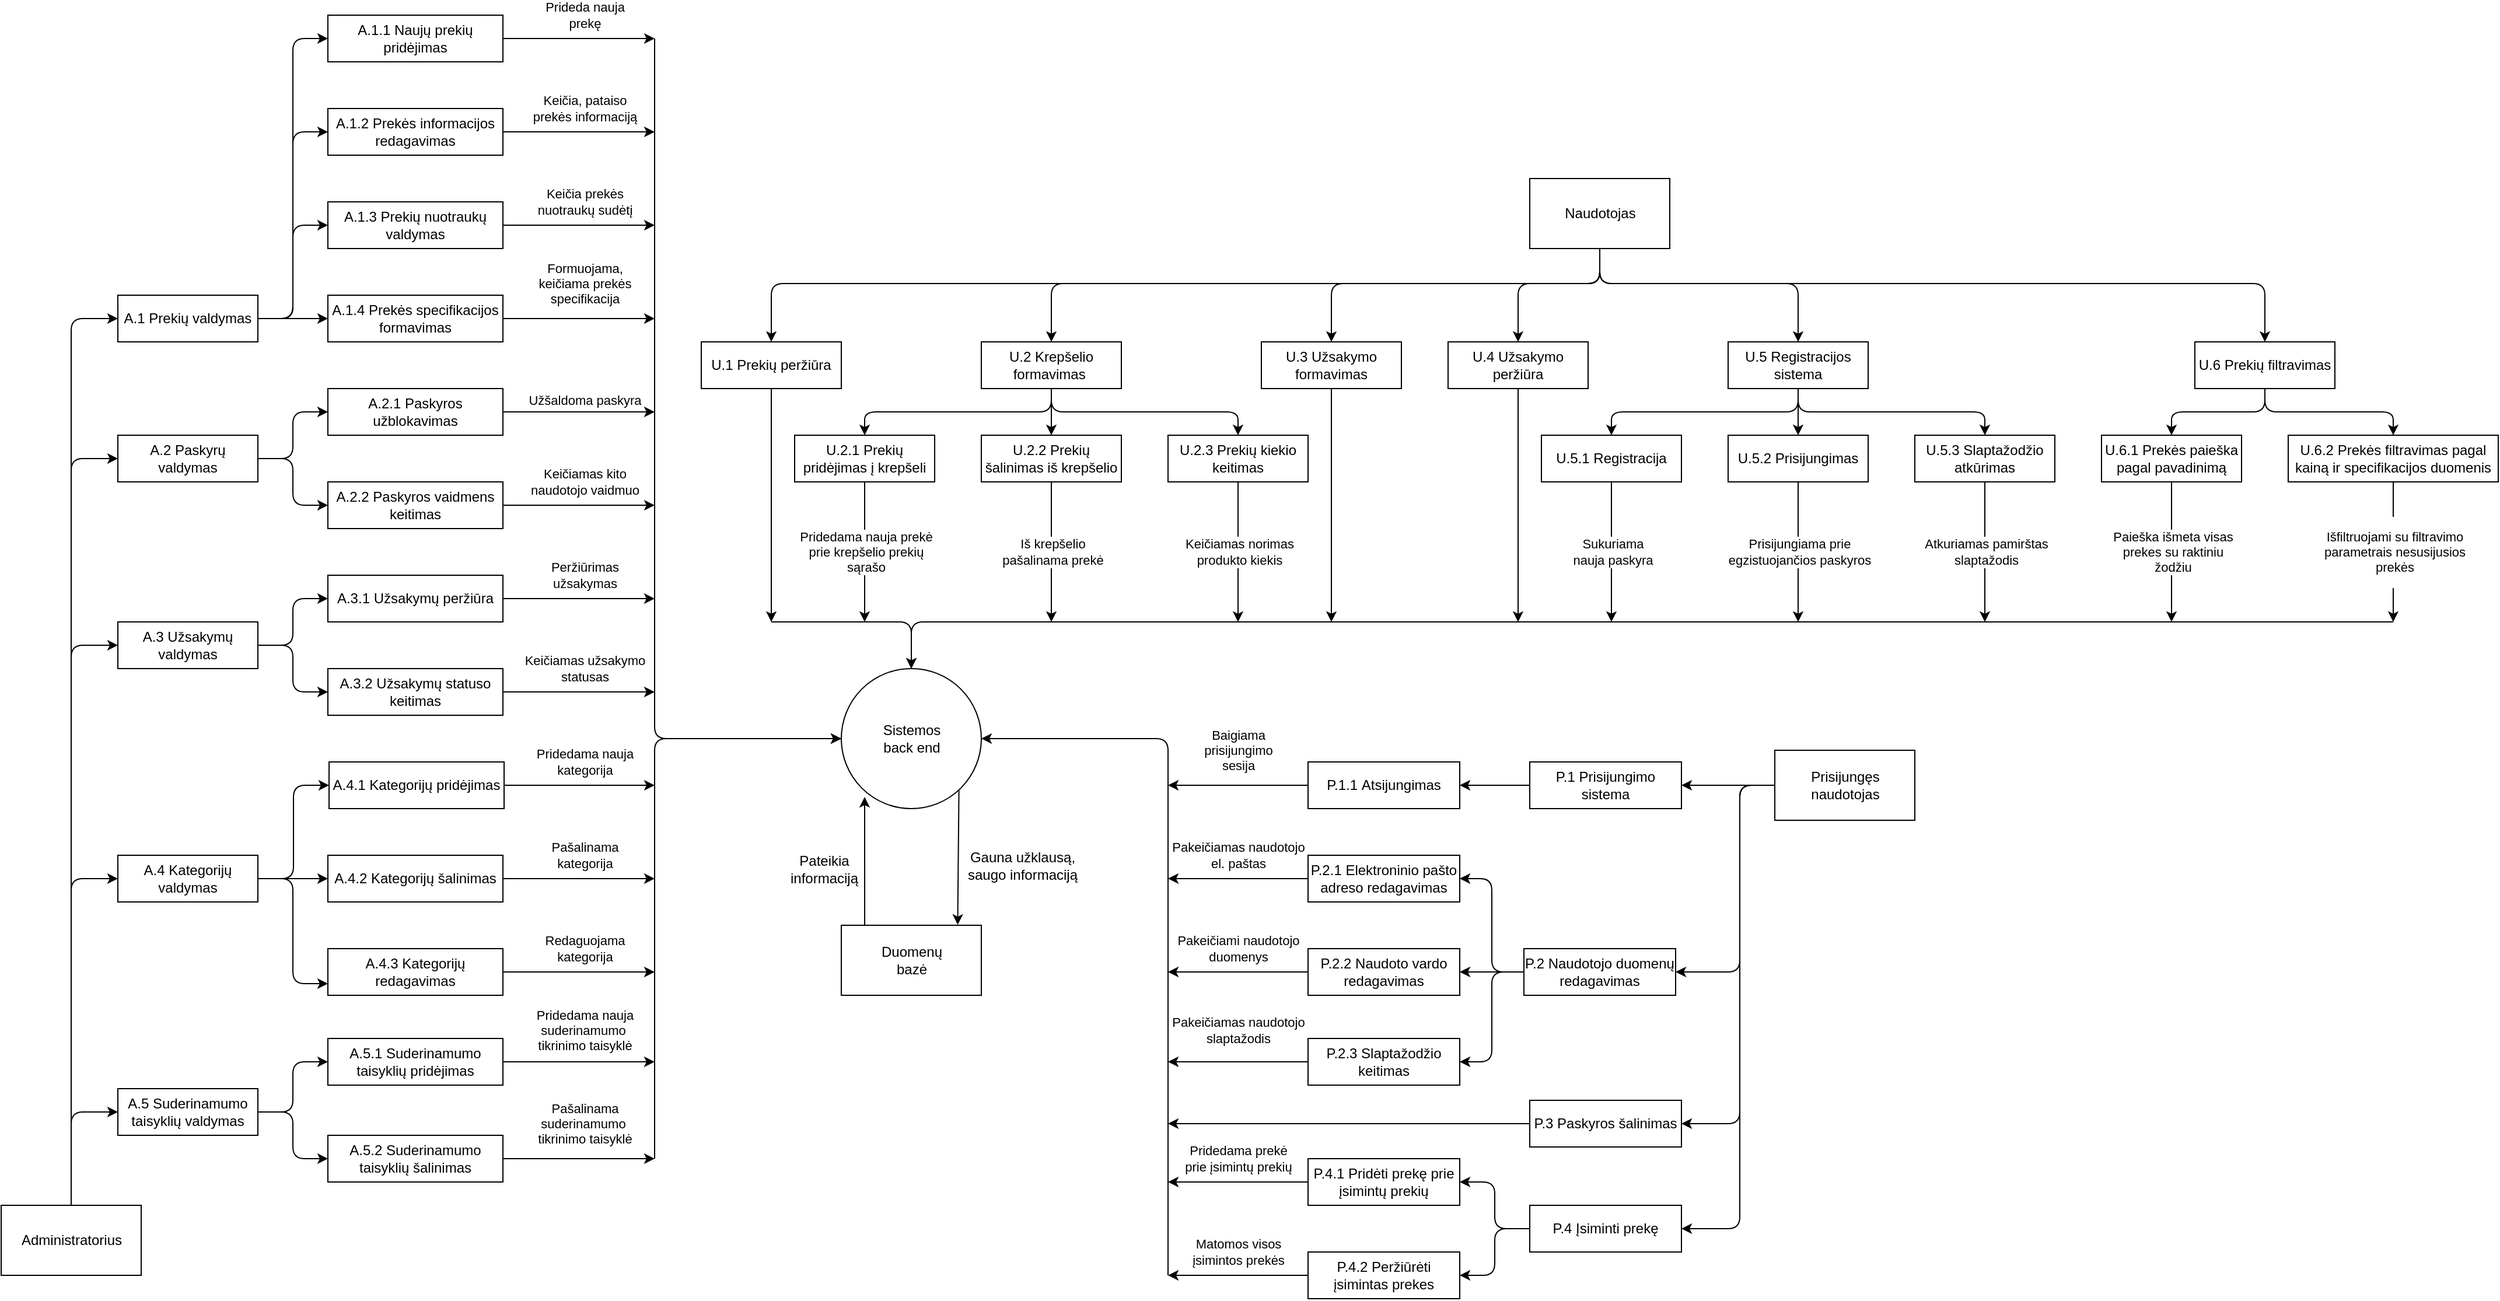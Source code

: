 <mxfile>
    <diagram id="mzO_CvgGdJ5bJuFoguiS" name="Page-1">
        <mxGraphModel dx="1483" dy="1537" grid="1" gridSize="10" guides="1" tooltips="1" connect="1" arrows="1" fold="1" page="1" pageScale="1" pageWidth="850" pageHeight="1100" math="0" shadow="0">
            <root>
                <mxCell id="0"/>
                <mxCell id="1" parent="0"/>
                <mxCell id="38" style="edgeStyle=orthogonalEdgeStyle;html=1;entryX=0;entryY=0.5;entryDx=0;entryDy=0;" parent="1" source="2" target="26" edge="1">
                    <mxGeometry relative="1" as="geometry"/>
                </mxCell>
                <mxCell id="39" style="edgeStyle=orthogonalEdgeStyle;html=1;entryX=0;entryY=0.5;entryDx=0;entryDy=0;" parent="1" source="2" target="27" edge="1">
                    <mxGeometry relative="1" as="geometry"/>
                </mxCell>
                <mxCell id="40" style="edgeStyle=orthogonalEdgeStyle;html=1;" parent="1" source="2" target="28" edge="1">
                    <mxGeometry relative="1" as="geometry">
                        <Array as="points">
                            <mxPoint x="-420" y="140"/>
                        </Array>
                    </mxGeometry>
                </mxCell>
                <mxCell id="41" style="edgeStyle=orthogonalEdgeStyle;html=1;entryX=0;entryY=0.5;entryDx=0;entryDy=0;" parent="1" source="2" target="30" edge="1">
                    <mxGeometry relative="1" as="geometry"/>
                </mxCell>
                <mxCell id="42" style="edgeStyle=orthogonalEdgeStyle;html=1;entryX=0;entryY=0.5;entryDx=0;entryDy=0;" parent="1" source="2" target="29" edge="1">
                    <mxGeometry relative="1" as="geometry"/>
                </mxCell>
                <mxCell id="2" value="Administratorius" style="html=1;dashed=0;whitespace=wrap;rounded=0;" parent="1" vertex="1">
                    <mxGeometry x="-480" y="620" width="120" height="60" as="geometry"/>
                </mxCell>
                <mxCell id="16" style="edgeStyle=none;html=1;exitX=0.84;exitY=0.869;exitDx=0;exitDy=0;entryX=0.831;entryY=-0.007;entryDx=0;entryDy=0;entryPerimeter=0;exitPerimeter=0;rounded=0;" parent="1" source="3" target="14" edge="1">
                    <mxGeometry relative="1" as="geometry"/>
                </mxCell>
                <mxCell id="3" value="Sistemos&lt;br&gt;back end" style="shape=ellipse;html=1;dashed=0;whitespace=wrap;aspect=fixed;perimeter=ellipsePerimeter;rounded=0;" parent="1" vertex="1">
                    <mxGeometry x="240" y="160" width="120" height="120" as="geometry"/>
                </mxCell>
                <mxCell id="78" style="edgeStyle=orthogonalEdgeStyle;html=1;entryX=1;entryY=0.5;entryDx=0;entryDy=0;" parent="1" source="5" target="70" edge="1">
                    <mxGeometry relative="1" as="geometry">
                        <Array as="points">
                            <mxPoint x="1010" y="260"/>
                        </Array>
                    </mxGeometry>
                </mxCell>
                <mxCell id="79" style="edgeStyle=orthogonalEdgeStyle;html=1;entryX=1;entryY=0.5;entryDx=0;entryDy=0;" parent="1" source="5" target="71" edge="1">
                    <mxGeometry relative="1" as="geometry">
                        <Array as="points">
                            <mxPoint x="1010" y="260"/>
                            <mxPoint x="1010" y="420"/>
                        </Array>
                    </mxGeometry>
                </mxCell>
                <mxCell id="80" style="edgeStyle=orthogonalEdgeStyle;html=1;entryX=1;entryY=0.5;entryDx=0;entryDy=0;" parent="1" source="5" target="72" edge="1">
                    <mxGeometry relative="1" as="geometry">
                        <Array as="points">
                            <mxPoint x="1010" y="260"/>
                            <mxPoint x="1010" y="550"/>
                        </Array>
                    </mxGeometry>
                </mxCell>
                <mxCell id="81" style="edgeStyle=orthogonalEdgeStyle;html=1;entryX=1;entryY=0.5;entryDx=0;entryDy=0;" parent="1" source="5" target="73" edge="1">
                    <mxGeometry relative="1" as="geometry">
                        <Array as="points">
                            <mxPoint x="1010" y="260"/>
                            <mxPoint x="1010" y="640"/>
                        </Array>
                    </mxGeometry>
                </mxCell>
                <mxCell id="5" value="Prisijungęs&lt;br&gt;naudotojas" style="html=1;dashed=0;whitespace=wrap;rounded=0;" parent="1" vertex="1">
                    <mxGeometry x="1040" y="230" width="120" height="60" as="geometry"/>
                </mxCell>
                <mxCell id="60" style="edgeStyle=orthogonalEdgeStyle;html=1;entryX=0.5;entryY=0;entryDx=0;entryDy=0;" parent="1" source="6" target="47" edge="1">
                    <mxGeometry relative="1" as="geometry">
                        <Array as="points">
                            <mxPoint x="890" y="-170"/>
                            <mxPoint x="180" y="-170"/>
                        </Array>
                    </mxGeometry>
                </mxCell>
                <mxCell id="61" style="edgeStyle=orthogonalEdgeStyle;html=1;" parent="1" source="6" target="50" edge="1">
                    <mxGeometry relative="1" as="geometry">
                        <Array as="points">
                            <mxPoint x="890" y="-170"/>
                            <mxPoint x="660" y="-170"/>
                        </Array>
                    </mxGeometry>
                </mxCell>
                <mxCell id="62" style="edgeStyle=orthogonalEdgeStyle;html=1;entryX=0.5;entryY=0;entryDx=0;entryDy=0;" parent="1" source="6" target="52" edge="1">
                    <mxGeometry relative="1" as="geometry">
                        <Array as="points">
                            <mxPoint x="890" y="-170"/>
                            <mxPoint x="1060" y="-170"/>
                        </Array>
                    </mxGeometry>
                </mxCell>
                <mxCell id="63" style="edgeStyle=orthogonalEdgeStyle;html=1;entryX=0.5;entryY=0;entryDx=0;entryDy=0;" parent="1" source="6" target="49" edge="1">
                    <mxGeometry relative="1" as="geometry">
                        <Array as="points">
                            <mxPoint x="530" y="-170"/>
                            <mxPoint x="370" y="-170"/>
                        </Array>
                    </mxGeometry>
                </mxCell>
                <mxCell id="64" style="edgeStyle=orthogonalEdgeStyle;html=1;entryX=0.5;entryY=0;entryDx=0;entryDy=0;" parent="1" source="6" target="51" edge="1">
                    <mxGeometry relative="1" as="geometry">
                        <Array as="points">
                            <mxPoint x="890" y="-170"/>
                            <mxPoint x="820" y="-170"/>
                        </Array>
                    </mxGeometry>
                </mxCell>
                <mxCell id="67" style="edgeStyle=orthogonalEdgeStyle;html=1;entryX=0.5;entryY=0;entryDx=0;entryDy=0;" parent="1" source="6" target="66" edge="1">
                    <mxGeometry relative="1" as="geometry">
                        <Array as="points">
                            <mxPoint x="890" y="-170"/>
                            <mxPoint x="1460" y="-170"/>
                        </Array>
                    </mxGeometry>
                </mxCell>
                <mxCell id="6" value="Naudotojas" style="html=1;dashed=0;whitespace=wrap;rounded=0;" parent="1" vertex="1">
                    <mxGeometry x="830" y="-260" width="120" height="60" as="geometry"/>
                </mxCell>
                <mxCell id="15" style="edgeStyle=none;html=1;exitX=0.167;exitY=0.018;exitDx=0;exitDy=0;exitPerimeter=0;rounded=0;" parent="1" source="14" edge="1">
                    <mxGeometry relative="1" as="geometry">
                        <mxPoint x="260" y="270" as="targetPoint"/>
                    </mxGeometry>
                </mxCell>
                <mxCell id="14" value="Duomenų&lt;br&gt;bazė" style="html=1;dashed=0;whitespace=wrap;rounded=0;" parent="1" vertex="1">
                    <mxGeometry x="240" y="380" width="120" height="60" as="geometry"/>
                </mxCell>
                <mxCell id="18" value="Pateikia &lt;br&gt;informaciją" style="text;html=1;align=center;verticalAlign=middle;resizable=0;points=[];autosize=1;strokeColor=none;fillColor=none;labelBackgroundColor=default;spacing=2;rounded=0;" parent="1" vertex="1">
                    <mxGeometry x="185" y="312" width="80" height="40" as="geometry"/>
                </mxCell>
                <mxCell id="20" value="Gauna užklausą,&lt;br&gt;saugo informaciją" style="text;html=1;align=center;verticalAlign=middle;resizable=0;points=[];autosize=1;strokeColor=none;fillColor=none;labelBackgroundColor=default;spacing=2;rounded=0;" parent="1" vertex="1">
                    <mxGeometry x="335" y="309" width="120" height="40" as="geometry"/>
                </mxCell>
                <mxCell id="89" style="edgeStyle=orthogonalEdgeStyle;html=1;entryX=0;entryY=0.5;entryDx=0;entryDy=0;" parent="1" source="26" target="85" edge="1">
                    <mxGeometry relative="1" as="geometry"/>
                </mxCell>
                <mxCell id="90" style="edgeStyle=orthogonalEdgeStyle;html=1;entryX=0;entryY=0.5;entryDx=0;entryDy=0;" parent="1" source="26" target="84" edge="1">
                    <mxGeometry relative="1" as="geometry"/>
                </mxCell>
                <mxCell id="91" style="edgeStyle=orthogonalEdgeStyle;html=1;entryX=0;entryY=0.5;entryDx=0;entryDy=0;" parent="1" source="26" target="86" edge="1">
                    <mxGeometry relative="1" as="geometry"/>
                </mxCell>
                <mxCell id="92" style="edgeStyle=orthogonalEdgeStyle;html=1;" parent="1" source="26" target="87" edge="1">
                    <mxGeometry relative="1" as="geometry"/>
                </mxCell>
                <mxCell id="26" value="A.1&amp;nbsp;Prekių valdymas" style="rounded=0;whiteSpace=wrap;html=1;" parent="1" vertex="1">
                    <mxGeometry x="-380" y="-160" width="120" height="40" as="geometry"/>
                </mxCell>
                <mxCell id="101" style="edgeStyle=orthogonalEdgeStyle;html=1;entryX=0;entryY=0.5;entryDx=0;entryDy=0;" parent="1" source="27" target="97" edge="1">
                    <mxGeometry relative="1" as="geometry"/>
                </mxCell>
                <mxCell id="102" style="edgeStyle=orthogonalEdgeStyle;html=1;" parent="1" source="27" target="98" edge="1">
                    <mxGeometry relative="1" as="geometry"/>
                </mxCell>
                <mxCell id="27" value="A.2&amp;nbsp;Paskyrų valdymas" style="rounded=0;whiteSpace=wrap;html=1;" parent="1" vertex="1">
                    <mxGeometry x="-380" y="-40" width="120" height="40" as="geometry"/>
                </mxCell>
                <mxCell id="105" style="edgeStyle=orthogonalEdgeStyle;html=1;entryX=0;entryY=0.5;entryDx=0;entryDy=0;" parent="1" source="28" target="103" edge="1">
                    <mxGeometry relative="1" as="geometry"/>
                </mxCell>
                <mxCell id="106" style="edgeStyle=orthogonalEdgeStyle;html=1;entryX=0;entryY=0.5;entryDx=0;entryDy=0;" parent="1" source="28" target="104" edge="1">
                    <mxGeometry relative="1" as="geometry"/>
                </mxCell>
                <mxCell id="28" value="A.3&amp;nbsp;Užsakymų valdymas" style="rounded=0;whiteSpace=wrap;html=1;" parent="1" vertex="1">
                    <mxGeometry x="-380" y="120" width="120" height="40" as="geometry"/>
                </mxCell>
                <mxCell id="123" style="edgeStyle=orthogonalEdgeStyle;html=1;entryX=0;entryY=0.5;entryDx=0;entryDy=0;" parent="1" source="29" target="119" edge="1">
                    <mxGeometry relative="1" as="geometry"/>
                </mxCell>
                <mxCell id="124" style="edgeStyle=orthogonalEdgeStyle;html=1;entryX=0;entryY=0.5;entryDx=0;entryDy=0;" parent="1" source="29" target="120" edge="1">
                    <mxGeometry relative="1" as="geometry"/>
                </mxCell>
                <mxCell id="29" value="A.5&amp;nbsp;Suderinamumo taisyklių valdymas" style="rounded=0;whiteSpace=wrap;html=1;" parent="1" vertex="1">
                    <mxGeometry x="-380" y="520" width="120" height="40" as="geometry"/>
                </mxCell>
                <mxCell id="113" style="edgeStyle=orthogonalEdgeStyle;html=1;entryX=0;entryY=0.5;entryDx=0;entryDy=0;" parent="1" source="30" target="109" edge="1">
                    <mxGeometry relative="1" as="geometry"/>
                </mxCell>
                <mxCell id="114" style="edgeStyle=orthogonalEdgeStyle;html=1;" parent="1" source="30" target="110" edge="1">
                    <mxGeometry relative="1" as="geometry"/>
                </mxCell>
                <mxCell id="115" style="edgeStyle=orthogonalEdgeStyle;html=1;entryX=0;entryY=0.75;entryDx=0;entryDy=0;" parent="1" source="30" target="111" edge="1">
                    <mxGeometry relative="1" as="geometry"/>
                </mxCell>
                <mxCell id="30" value="A.4&amp;nbsp;Kategorijų valdymas" style="rounded=0;whiteSpace=wrap;html=1;" parent="1" vertex="1">
                    <mxGeometry x="-380" y="320" width="120" height="40" as="geometry"/>
                </mxCell>
                <mxCell id="31" value="" style="endArrow=classic;html=1;" parent="1" edge="1">
                    <mxGeometry width="50" height="50" relative="1" as="geometry">
                        <mxPoint x="80" y="-380" as="sourcePoint"/>
                        <mxPoint x="240" y="220" as="targetPoint"/>
                        <Array as="points">
                            <mxPoint x="80" y="220"/>
                        </Array>
                    </mxGeometry>
                </mxCell>
                <mxCell id="45" value="" style="endArrow=classic;html=1;entryX=0.5;entryY=0;entryDx=0;entryDy=0;" parent="1" target="3" edge="1">
                    <mxGeometry width="50" height="50" relative="1" as="geometry">
                        <mxPoint x="180" y="120" as="sourcePoint"/>
                        <mxPoint x="290" y="-70" as="targetPoint"/>
                        <Array as="points">
                            <mxPoint x="300" y="120"/>
                        </Array>
                    </mxGeometry>
                </mxCell>
                <mxCell id="46" value="" style="endArrow=classic;html=1;entryX=0.5;entryY=0;entryDx=0;entryDy=0;" parent="1" target="3" edge="1">
                    <mxGeometry width="50" height="50" relative="1" as="geometry">
                        <mxPoint x="1570" y="120" as="sourcePoint"/>
                        <mxPoint x="530" y="70" as="targetPoint"/>
                        <Array as="points">
                            <mxPoint x="300" y="120"/>
                        </Array>
                    </mxGeometry>
                </mxCell>
                <mxCell id="125" style="edgeStyle=orthogonalEdgeStyle;html=1;" parent="1" source="47" edge="1">
                    <mxGeometry relative="1" as="geometry">
                        <mxPoint x="180" y="120.0" as="targetPoint"/>
                    </mxGeometry>
                </mxCell>
                <mxCell id="47" value="U.1&amp;nbsp;Prekių peržiūra" style="rounded=0;whiteSpace=wrap;html=1;" parent="1" vertex="1">
                    <mxGeometry x="120" y="-120" width="120" height="40" as="geometry"/>
                </mxCell>
                <mxCell id="129" style="edgeStyle=orthogonalEdgeStyle;html=1;" parent="1" source="49" target="127" edge="1">
                    <mxGeometry relative="1" as="geometry">
                        <Array as="points">
                            <mxPoint x="420" y="-60"/>
                            <mxPoint x="260" y="-60"/>
                        </Array>
                    </mxGeometry>
                </mxCell>
                <mxCell id="130" style="edgeStyle=orthogonalEdgeStyle;html=1;" parent="1" source="49" target="128" edge="1">
                    <mxGeometry relative="1" as="geometry"/>
                </mxCell>
                <mxCell id="134" style="edgeStyle=orthogonalEdgeStyle;html=1;entryX=0.5;entryY=0;entryDx=0;entryDy=0;" parent="1" source="49" target="133" edge="1">
                    <mxGeometry relative="1" as="geometry">
                        <Array as="points">
                            <mxPoint x="420" y="-60"/>
                            <mxPoint x="580" y="-60"/>
                        </Array>
                    </mxGeometry>
                </mxCell>
                <mxCell id="49" value="U.2&amp;nbsp;Krepšelio formavimas&amp;nbsp;" style="rounded=0;whiteSpace=wrap;html=1;" parent="1" vertex="1">
                    <mxGeometry x="360" y="-120" width="120" height="40" as="geometry"/>
                </mxCell>
                <mxCell id="136" style="edgeStyle=orthogonalEdgeStyle;html=1;" parent="1" source="50" edge="1">
                    <mxGeometry relative="1" as="geometry">
                        <mxPoint x="660" y="120" as="targetPoint"/>
                    </mxGeometry>
                </mxCell>
                <mxCell id="50" value="U.3&amp;nbsp;Užsakymo formavimas" style="rounded=0;whiteSpace=wrap;html=1;" parent="1" vertex="1">
                    <mxGeometry x="600" y="-120" width="120" height="40" as="geometry"/>
                </mxCell>
                <mxCell id="137" style="edgeStyle=orthogonalEdgeStyle;html=1;" parent="1" source="51" edge="1">
                    <mxGeometry relative="1" as="geometry">
                        <mxPoint x="820" y="120" as="targetPoint"/>
                    </mxGeometry>
                </mxCell>
                <mxCell id="51" value="U.4&amp;nbsp;Užsakymo peržiūra" style="rounded=0;whiteSpace=wrap;html=1;" parent="1" vertex="1">
                    <mxGeometry x="760" y="-120" width="120" height="40" as="geometry"/>
                </mxCell>
                <mxCell id="141" value="" style="edgeStyle=orthogonalEdgeStyle;html=1;" parent="1" source="52" target="139" edge="1">
                    <mxGeometry relative="1" as="geometry"/>
                </mxCell>
                <mxCell id="142" style="edgeStyle=orthogonalEdgeStyle;html=1;entryX=0.5;entryY=0;entryDx=0;entryDy=0;" parent="1" source="52" target="138" edge="1">
                    <mxGeometry relative="1" as="geometry">
                        <Array as="points">
                            <mxPoint x="1060" y="-60"/>
                            <mxPoint x="900" y="-60"/>
                        </Array>
                    </mxGeometry>
                </mxCell>
                <mxCell id="143" style="edgeStyle=orthogonalEdgeStyle;html=1;entryX=0.5;entryY=0;entryDx=0;entryDy=0;" parent="1" source="52" target="140" edge="1">
                    <mxGeometry relative="1" as="geometry">
                        <Array as="points">
                            <mxPoint x="1060" y="-60"/>
                            <mxPoint x="1220" y="-60"/>
                        </Array>
                    </mxGeometry>
                </mxCell>
                <mxCell id="52" value="U.5&amp;nbsp;Registracijos sistema" style="rounded=0;whiteSpace=wrap;html=1;" parent="1" vertex="1">
                    <mxGeometry x="1000" y="-120" width="120" height="40" as="geometry"/>
                </mxCell>
                <mxCell id="151" style="edgeStyle=orthogonalEdgeStyle;html=1;entryX=0.5;entryY=0;entryDx=0;entryDy=0;" parent="1" source="66" target="147" edge="1">
                    <mxGeometry relative="1" as="geometry"/>
                </mxCell>
                <mxCell id="152" style="edgeStyle=orthogonalEdgeStyle;html=1;entryX=0.5;entryY=0;entryDx=0;entryDy=0;" parent="1" source="66" target="148" edge="1">
                    <mxGeometry relative="1" as="geometry"/>
                </mxCell>
                <mxCell id="66" value="U.6 Prekių filtravimas" style="rounded=0;whiteSpace=wrap;html=1;" parent="1" vertex="1">
                    <mxGeometry x="1400" y="-120" width="120" height="40" as="geometry"/>
                </mxCell>
                <mxCell id="69" value="" style="endArrow=classic;html=1;entryX=1;entryY=0.5;entryDx=0;entryDy=0;" parent="1" target="3" edge="1">
                    <mxGeometry width="50" height="50" relative="1" as="geometry">
                        <mxPoint x="520" y="680" as="sourcePoint"/>
                        <mxPoint x="690" y="280" as="targetPoint"/>
                        <Array as="points">
                            <mxPoint x="520" y="350"/>
                            <mxPoint x="520" y="220"/>
                        </Array>
                    </mxGeometry>
                </mxCell>
                <mxCell id="169" style="edgeStyle=orthogonalEdgeStyle;html=1;entryX=1;entryY=0.5;entryDx=0;entryDy=0;" parent="1" source="70" target="153" edge="1">
                    <mxGeometry relative="1" as="geometry"/>
                </mxCell>
                <mxCell id="70" value="P.1&amp;nbsp;Prisijungimo sistema" style="rounded=0;whiteSpace=wrap;html=1;" parent="1" vertex="1">
                    <mxGeometry x="830" y="240" width="130" height="40" as="geometry"/>
                </mxCell>
                <mxCell id="168" style="edgeStyle=orthogonalEdgeStyle;html=1;entryX=1;entryY=0.5;entryDx=0;entryDy=0;" parent="1" source="71" target="154" edge="1">
                    <mxGeometry relative="1" as="geometry"/>
                </mxCell>
                <mxCell id="172" style="edgeStyle=orthogonalEdgeStyle;html=1;entryX=1;entryY=0.5;entryDx=0;entryDy=0;" parent="1" source="71" target="155" edge="1">
                    <mxGeometry relative="1" as="geometry"/>
                </mxCell>
                <mxCell id="173" style="edgeStyle=orthogonalEdgeStyle;html=1;entryX=1;entryY=0.5;entryDx=0;entryDy=0;" parent="1" source="71" target="157" edge="1">
                    <mxGeometry relative="1" as="geometry"/>
                </mxCell>
                <mxCell id="71" value="P.2&amp;nbsp;Naudotojo duomenų redagavimas" style="rounded=0;whiteSpace=wrap;html=1;" parent="1" vertex="1">
                    <mxGeometry x="825" y="400" width="130" height="40" as="geometry"/>
                </mxCell>
                <mxCell id="167" style="edgeStyle=orthogonalEdgeStyle;html=1;" parent="1" source="72" edge="1">
                    <mxGeometry relative="1" as="geometry">
                        <mxPoint x="520" y="550" as="targetPoint"/>
                    </mxGeometry>
                </mxCell>
                <mxCell id="72" value="P.3 Paskyros šalinimas" style="rounded=0;whiteSpace=wrap;html=1;" parent="1" vertex="1">
                    <mxGeometry x="830" y="530" width="130" height="40" as="geometry"/>
                </mxCell>
                <mxCell id="170" style="edgeStyle=orthogonalEdgeStyle;html=1;entryX=1;entryY=0.5;entryDx=0;entryDy=0;" parent="1" source="73" target="158" edge="1">
                    <mxGeometry relative="1" as="geometry"/>
                </mxCell>
                <mxCell id="171" style="edgeStyle=orthogonalEdgeStyle;html=1;entryX=1;entryY=0.5;entryDx=0;entryDy=0;" parent="1" source="73" target="156" edge="1">
                    <mxGeometry relative="1" as="geometry"/>
                </mxCell>
                <mxCell id="73" value="P.4&amp;nbsp;Įsiminti prekę" style="rounded=0;whiteSpace=wrap;html=1;" parent="1" vertex="1">
                    <mxGeometry x="830" y="620" width="130" height="40" as="geometry"/>
                </mxCell>
                <mxCell id="94" value="Keičia, pataiso&lt;br&gt;prekės informaciją" style="edgeStyle=orthogonalEdgeStyle;html=1;" parent="1" source="84" edge="1">
                    <mxGeometry x="0.077" y="20" relative="1" as="geometry">
                        <mxPoint x="80" y="-300" as="targetPoint"/>
                        <mxPoint as="offset"/>
                    </mxGeometry>
                </mxCell>
                <mxCell id="84" value="A.1.2&amp;nbsp;Prekės informacijos redagavimas" style="rounded=0;whiteSpace=wrap;html=1;" parent="1" vertex="1">
                    <mxGeometry x="-200" y="-320" width="150" height="40" as="geometry"/>
                </mxCell>
                <mxCell id="93" value="Prideda nauja &lt;br&gt;prekę" style="edgeStyle=orthogonalEdgeStyle;html=1;" parent="1" source="85" edge="1">
                    <mxGeometry x="0.077" y="20" relative="1" as="geometry">
                        <mxPoint x="80" y="-380" as="targetPoint"/>
                        <mxPoint as="offset"/>
                    </mxGeometry>
                </mxCell>
                <mxCell id="85" value="A.1.1&amp;nbsp;Naujų prekių pridėjimas" style="rounded=0;whiteSpace=wrap;html=1;" parent="1" vertex="1">
                    <mxGeometry x="-200" y="-400" width="150" height="40" as="geometry"/>
                </mxCell>
                <mxCell id="95" value="Keičia prekės&lt;br&gt;nuotraukų sudėtį" style="edgeStyle=orthogonalEdgeStyle;html=1;" parent="1" source="86" edge="1">
                    <mxGeometry x="0.077" y="20" relative="1" as="geometry">
                        <mxPoint x="80" y="-220" as="targetPoint"/>
                        <mxPoint as="offset"/>
                    </mxGeometry>
                </mxCell>
                <mxCell id="86" value="A.1.3&amp;nbsp;Prekių nuotraukų valdymas" style="rounded=0;whiteSpace=wrap;html=1;" parent="1" vertex="1">
                    <mxGeometry x="-200" y="-240" width="150" height="40" as="geometry"/>
                </mxCell>
                <mxCell id="96" value="Formuojama,&lt;br&gt;keičiama prekės&lt;br&gt;specifikacija" style="edgeStyle=orthogonalEdgeStyle;html=1;" parent="1" edge="1">
                    <mxGeometry x="0.077" y="30" relative="1" as="geometry">
                        <mxPoint x="80" y="-140" as="targetPoint"/>
                        <mxPoint x="-50.0" y="-140" as="sourcePoint"/>
                        <mxPoint as="offset"/>
                    </mxGeometry>
                </mxCell>
                <mxCell id="87" value="A.1.4&amp;nbsp;Prekės specifikacijos formavimas" style="rounded=0;whiteSpace=wrap;html=1;" parent="1" vertex="1">
                    <mxGeometry x="-200" y="-160" width="150" height="40" as="geometry"/>
                </mxCell>
                <mxCell id="99" value="Užšaldoma paskyra" style="edgeStyle=orthogonalEdgeStyle;html=1;" parent="1" source="97" edge="1">
                    <mxGeometry x="0.077" y="10" relative="1" as="geometry">
                        <mxPoint x="80" y="-60" as="targetPoint"/>
                        <mxPoint as="offset"/>
                    </mxGeometry>
                </mxCell>
                <mxCell id="97" value="A.2.1&amp;nbsp;Paskyros užblokavimas" style="rounded=0;whiteSpace=wrap;html=1;" parent="1" vertex="1">
                    <mxGeometry x="-200" y="-80" width="150" height="40" as="geometry"/>
                </mxCell>
                <mxCell id="100" value="Keičiamas kito&lt;br&gt;naudotojo vaidmuo" style="edgeStyle=orthogonalEdgeStyle;html=1;" parent="1" source="98" edge="1">
                    <mxGeometry x="0.077" y="20" relative="1" as="geometry">
                        <mxPoint x="80" y="20" as="targetPoint"/>
                        <mxPoint as="offset"/>
                    </mxGeometry>
                </mxCell>
                <mxCell id="98" value="A.2.2&amp;nbsp;Paskyros vaidmens keitimas" style="rounded=0;whiteSpace=wrap;html=1;" parent="1" vertex="1">
                    <mxGeometry x="-200" width="150" height="40" as="geometry"/>
                </mxCell>
                <mxCell id="107" value="Peržiūrimas&lt;br&gt;užsakymas" style="edgeStyle=orthogonalEdgeStyle;html=1;" parent="1" source="103" edge="1">
                    <mxGeometry x="0.077" y="20" relative="1" as="geometry">
                        <mxPoint x="80" y="100" as="targetPoint"/>
                        <mxPoint as="offset"/>
                    </mxGeometry>
                </mxCell>
                <mxCell id="103" value="A.3.1&amp;nbsp;Užsakymų peržiūra" style="rounded=0;whiteSpace=wrap;html=1;" parent="1" vertex="1">
                    <mxGeometry x="-200" y="80" width="150" height="40" as="geometry"/>
                </mxCell>
                <mxCell id="108" value="Keičiamas užsakymo&lt;br&gt;statusas" style="edgeStyle=orthogonalEdgeStyle;html=1;" parent="1" source="104" edge="1">
                    <mxGeometry x="0.077" y="20" relative="1" as="geometry">
                        <mxPoint x="80" y="180" as="targetPoint"/>
                        <mxPoint as="offset"/>
                    </mxGeometry>
                </mxCell>
                <mxCell id="104" value="A.3.2&amp;nbsp;Užsakymų statuso keitimas" style="rounded=0;whiteSpace=wrap;html=1;" parent="1" vertex="1">
                    <mxGeometry x="-200" y="160" width="150" height="40" as="geometry"/>
                </mxCell>
                <mxCell id="116" value="Pridedama nauja&lt;br&gt;kategorija" style="edgeStyle=orthogonalEdgeStyle;html=1;" parent="1" source="109" edge="1">
                    <mxGeometry x="0.07" y="20" relative="1" as="geometry">
                        <mxPoint x="80.0" y="260" as="targetPoint"/>
                        <mxPoint as="offset"/>
                    </mxGeometry>
                </mxCell>
                <mxCell id="109" value="A.4.1&amp;nbsp;Kategorijų pridėjimas" style="rounded=0;whiteSpace=wrap;html=1;" parent="1" vertex="1">
                    <mxGeometry x="-199" y="240" width="150" height="40" as="geometry"/>
                </mxCell>
                <mxCell id="117" value="Pašalinama&lt;br&gt;kategorija" style="edgeStyle=orthogonalEdgeStyle;html=1;" parent="1" source="110" edge="1">
                    <mxGeometry x="0.077" y="20" relative="1" as="geometry">
                        <mxPoint x="80.0" y="340" as="targetPoint"/>
                        <mxPoint as="offset"/>
                    </mxGeometry>
                </mxCell>
                <mxCell id="110" value="A.4.2&amp;nbsp;Kategorijų šalinimas" style="rounded=0;whiteSpace=wrap;html=1;" parent="1" vertex="1">
                    <mxGeometry x="-200" y="320" width="150" height="40" as="geometry"/>
                </mxCell>
                <mxCell id="118" value="Redaguojama&lt;br&gt;kategorija" style="edgeStyle=orthogonalEdgeStyle;html=1;" parent="1" source="111" edge="1">
                    <mxGeometry x="0.077" y="20" relative="1" as="geometry">
                        <mxPoint x="80.0" y="420" as="targetPoint"/>
                        <mxPoint as="offset"/>
                    </mxGeometry>
                </mxCell>
                <mxCell id="111" value="A.4.3&amp;nbsp;Kategorijų redagavimas" style="rounded=0;whiteSpace=wrap;html=1;" parent="1" vertex="1">
                    <mxGeometry x="-200" y="400" width="150" height="40" as="geometry"/>
                </mxCell>
                <mxCell id="112" value="" style="endArrow=classic;html=1;" parent="1" edge="1">
                    <mxGeometry width="50" height="50" relative="1" as="geometry">
                        <mxPoint x="80" y="580" as="sourcePoint"/>
                        <mxPoint x="240" y="220" as="targetPoint"/>
                        <Array as="points">
                            <mxPoint x="80" y="220"/>
                        </Array>
                    </mxGeometry>
                </mxCell>
                <mxCell id="121" value="Pridedama nauja&lt;br&gt;suderinamumo&amp;nbsp;&lt;br&gt;tikrinimo taisyklė" style="edgeStyle=orthogonalEdgeStyle;html=1;" parent="1" source="119" edge="1">
                    <mxGeometry x="0.077" y="27" relative="1" as="geometry">
                        <mxPoint x="80.0" y="497" as="targetPoint"/>
                        <mxPoint as="offset"/>
                    </mxGeometry>
                </mxCell>
                <mxCell id="119" value="A.5.1&amp;nbsp;Suderinamumo taisyklių pridėjimas" style="rounded=0;whiteSpace=wrap;html=1;" parent="1" vertex="1">
                    <mxGeometry x="-200" y="477" width="150" height="40" as="geometry"/>
                </mxCell>
                <mxCell id="122" value="Pašalinama &lt;br&gt;suderinamumo&amp;nbsp;&lt;br style=&quot;border-color: var(--border-color);&quot;&gt;tikrinimo taisyklė" style="edgeStyle=orthogonalEdgeStyle;html=1;" parent="1" source="120" edge="1">
                    <mxGeometry x="0.077" y="30" relative="1" as="geometry">
                        <mxPoint x="80.0" y="580" as="targetPoint"/>
                        <mxPoint as="offset"/>
                    </mxGeometry>
                </mxCell>
                <mxCell id="120" value="A.5.2&amp;nbsp;Suderinamumo taisyklių šalinimas" style="rounded=0;whiteSpace=wrap;html=1;" parent="1" vertex="1">
                    <mxGeometry x="-200" y="560" width="150" height="40" as="geometry"/>
                </mxCell>
                <mxCell id="131" value="Pridedama nauja prekė&lt;br&gt;prie krepšelio prekių&lt;br&gt;sąrašo" style="edgeStyle=orthogonalEdgeStyle;html=1;" parent="1" source="127" edge="1">
                    <mxGeometry relative="1" as="geometry">
                        <mxPoint x="260" y="120" as="targetPoint"/>
                    </mxGeometry>
                </mxCell>
                <mxCell id="127" value="U.2.1 Prekių pridėjimas į krepšeli" style="rounded=0;whiteSpace=wrap;html=1;" parent="1" vertex="1">
                    <mxGeometry x="200" y="-40" width="120" height="40" as="geometry"/>
                </mxCell>
                <mxCell id="132" value="Iš krepšelio &lt;br&gt;pašalinama prekė" style="edgeStyle=orthogonalEdgeStyle;html=1;" parent="1" source="128" edge="1">
                    <mxGeometry relative="1" as="geometry">
                        <mxPoint x="420" y="120" as="targetPoint"/>
                    </mxGeometry>
                </mxCell>
                <mxCell id="128" value="U.2.2&amp;nbsp;Prekių šalinimas iš krepšelio" style="rounded=0;whiteSpace=wrap;html=1;" parent="1" vertex="1">
                    <mxGeometry x="360" y="-40" width="120" height="40" as="geometry"/>
                </mxCell>
                <mxCell id="135" value="Keičiamas norimas &lt;br&gt;produkto kiekis" style="edgeStyle=orthogonalEdgeStyle;html=1;" parent="1" source="133" edge="1">
                    <mxGeometry relative="1" as="geometry">
                        <mxPoint x="580" y="120" as="targetPoint"/>
                    </mxGeometry>
                </mxCell>
                <mxCell id="133" value="U.2.3&amp;nbsp;Prekių kiekio keitimas" style="rounded=0;whiteSpace=wrap;html=1;" parent="1" vertex="1">
                    <mxGeometry x="520" y="-40" width="120" height="40" as="geometry"/>
                </mxCell>
                <mxCell id="144" value="Sukuriama &lt;br&gt;nauja paskyra" style="edgeStyle=orthogonalEdgeStyle;html=1;" parent="1" source="138" edge="1">
                    <mxGeometry relative="1" as="geometry">
                        <mxPoint x="900" y="120" as="targetPoint"/>
                    </mxGeometry>
                </mxCell>
                <mxCell id="138" value="U.5.1&amp;nbsp;Registracija" style="rounded=0;whiteSpace=wrap;html=1;" parent="1" vertex="1">
                    <mxGeometry x="840" y="-40" width="120" height="40" as="geometry"/>
                </mxCell>
                <mxCell id="145" value="Prisijungiama prie&lt;br&gt;egzistuojančios paskyros" style="edgeStyle=orthogonalEdgeStyle;html=1;" parent="1" source="139" edge="1">
                    <mxGeometry relative="1" as="geometry">
                        <mxPoint x="1060" y="120" as="targetPoint"/>
                    </mxGeometry>
                </mxCell>
                <mxCell id="139" value="U.5.2&amp;nbsp;Prisijungimas" style="rounded=0;whiteSpace=wrap;html=1;" parent="1" vertex="1">
                    <mxGeometry x="1000" y="-40" width="120" height="40" as="geometry"/>
                </mxCell>
                <mxCell id="146" value="Atkuriamas pamirštas&lt;br&gt;slaptažodis" style="edgeStyle=orthogonalEdgeStyle;html=1;" parent="1" source="140" edge="1">
                    <mxGeometry relative="1" as="geometry">
                        <mxPoint x="1220" y="120" as="targetPoint"/>
                    </mxGeometry>
                </mxCell>
                <mxCell id="140" value="U.5.3&amp;nbsp;Slaptažodžio atkūrimas" style="rounded=0;whiteSpace=wrap;html=1;" parent="1" vertex="1">
                    <mxGeometry x="1160" y="-40" width="120" height="40" as="geometry"/>
                </mxCell>
                <mxCell id="149" value="Paieška išmeta visas&lt;br&gt;prekes su raktiniu&lt;br&gt;žodžiu" style="edgeStyle=orthogonalEdgeStyle;html=1;" parent="1" source="147" edge="1">
                    <mxGeometry relative="1" as="geometry">
                        <mxPoint x="1380" y="120" as="targetPoint"/>
                    </mxGeometry>
                </mxCell>
                <mxCell id="147" value="U.6.1&amp;nbsp;Prekės paieška pagal pavadinimą" style="rounded=0;whiteSpace=wrap;html=1;" parent="1" vertex="1">
                    <mxGeometry x="1320" y="-40" width="120" height="40" as="geometry"/>
                </mxCell>
                <mxCell id="150" value="&lt;p&gt;Išfiltruojami su filtravimo&lt;br&gt;parametrais nesusijusios&lt;br&gt;prekės&lt;/p&gt;" style="edgeStyle=orthogonalEdgeStyle;html=1;" parent="1" source="148" edge="1">
                    <mxGeometry relative="1" as="geometry">
                        <mxPoint x="1570" y="120" as="targetPoint"/>
                        <mxPoint as="offset"/>
                    </mxGeometry>
                </mxCell>
                <mxCell id="148" value="U.6.2&amp;nbsp;Prekės filtravimas pagal kainą ir specifikacijos duomenis" style="rounded=0;whiteSpace=wrap;html=1;" parent="1" vertex="1">
                    <mxGeometry x="1480" y="-40" width="180" height="40" as="geometry"/>
                </mxCell>
                <mxCell id="164" value="Baigiama&lt;br&gt;prisijungimo&lt;br&gt;sesija" style="edgeStyle=orthogonalEdgeStyle;html=1;" parent="1" source="153" edge="1">
                    <mxGeometry y="-30" relative="1" as="geometry">
                        <mxPoint x="520" y="260" as="targetPoint"/>
                        <mxPoint as="offset"/>
                    </mxGeometry>
                </mxCell>
                <mxCell id="153" value="P.1.1&amp;nbsp;Atsijungimas" style="rounded=0;whiteSpace=wrap;html=1;" parent="1" vertex="1">
                    <mxGeometry x="640" y="240" width="130" height="40" as="geometry"/>
                </mxCell>
                <mxCell id="163" value="Pakeičiamas naudotojo&lt;br&gt;el. paštas" style="edgeStyle=orthogonalEdgeStyle;html=1;" parent="1" source="154" edge="1">
                    <mxGeometry y="-20" relative="1" as="geometry">
                        <mxPoint x="520" y="340" as="targetPoint"/>
                        <mxPoint as="offset"/>
                    </mxGeometry>
                </mxCell>
                <mxCell id="154" value="P.2.1&amp;nbsp;Elektroninio pašto adreso redagavimas" style="rounded=0;whiteSpace=wrap;html=1;" parent="1" vertex="1">
                    <mxGeometry x="640" y="320" width="130" height="40" as="geometry"/>
                </mxCell>
                <mxCell id="162" value="Pakeičiami naudotojo &lt;br&gt;duomenys" style="edgeStyle=orthogonalEdgeStyle;html=1;" parent="1" source="155" edge="1">
                    <mxGeometry y="-20" relative="1" as="geometry">
                        <mxPoint x="520" y="420" as="targetPoint"/>
                        <mxPoint as="offset"/>
                    </mxGeometry>
                </mxCell>
                <mxCell id="155" value="P.2.2&amp;nbsp;Naudoto vardo redagavimas" style="rounded=0;whiteSpace=wrap;html=1;" parent="1" vertex="1">
                    <mxGeometry x="640" y="400" width="130" height="40" as="geometry"/>
                </mxCell>
                <mxCell id="159" value="Matomos visos&lt;br&gt;įsimintos prekės" style="edgeStyle=orthogonalEdgeStyle;html=1;" parent="1" source="156" edge="1">
                    <mxGeometry y="-20" relative="1" as="geometry">
                        <mxPoint x="520" y="680" as="targetPoint"/>
                        <mxPoint as="offset"/>
                    </mxGeometry>
                </mxCell>
                <mxCell id="156" value="P.4.2&amp;nbsp;Peržiūrėti įsimintas prekes" style="rounded=0;whiteSpace=wrap;html=1;" parent="1" vertex="1">
                    <mxGeometry x="640" y="660" width="130" height="40" as="geometry"/>
                </mxCell>
                <mxCell id="161" value="Pakeičiamas naudotojo &lt;br&gt;slaptažodis" style="edgeStyle=orthogonalEdgeStyle;html=1;" parent="1" source="157" edge="1">
                    <mxGeometry y="-27" relative="1" as="geometry">
                        <mxPoint x="520" y="497" as="targetPoint"/>
                        <mxPoint as="offset"/>
                    </mxGeometry>
                </mxCell>
                <mxCell id="157" value="P.2.3&amp;nbsp;Slaptažodžio keitimas" style="rounded=0;whiteSpace=wrap;html=1;" parent="1" vertex="1">
                    <mxGeometry x="640" y="477" width="130" height="40" as="geometry"/>
                </mxCell>
                <mxCell id="160" value="Pridedama prekė&lt;br&gt;prie įsimintų prekių" style="edgeStyle=orthogonalEdgeStyle;html=1;" parent="1" source="158" edge="1">
                    <mxGeometry y="-20" relative="1" as="geometry">
                        <mxPoint x="520" y="600" as="targetPoint"/>
                        <mxPoint as="offset"/>
                    </mxGeometry>
                </mxCell>
                <mxCell id="158" value="P.4.1&amp;nbsp;Pridėti prekę prie įsimintų prekių" style="rounded=0;whiteSpace=wrap;html=1;" parent="1" vertex="1">
                    <mxGeometry x="640" y="580" width="130" height="40" as="geometry"/>
                </mxCell>
            </root>
        </mxGraphModel>
    </diagram>
</mxfile>